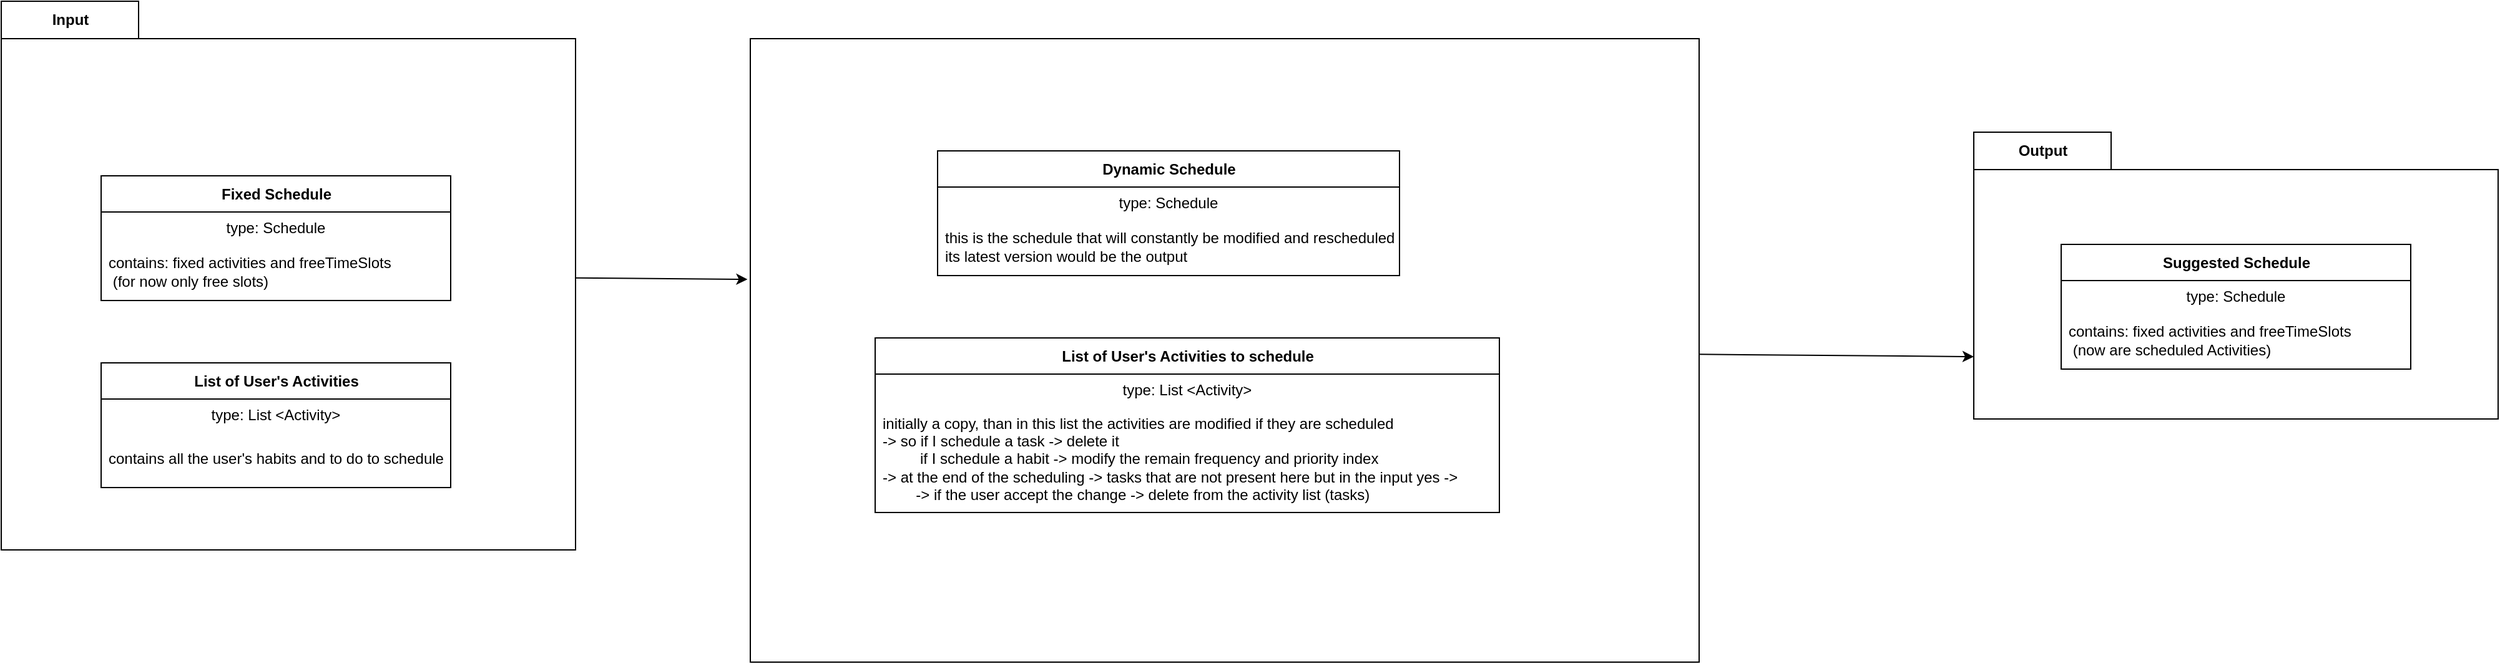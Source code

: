 <mxfile>
    <diagram id="8Gnu6wv5IqhWCvMWTSXW" name="Page-1">
        <mxGraphModel dx="499" dy="347" grid="1" gridSize="10" guides="1" tooltips="1" connect="1" arrows="1" fold="1" page="0" pageScale="1" pageWidth="850" pageHeight="1100" math="0" shadow="0">
            <root>
                <mxCell id="0"/>
                <mxCell id="1" parent="0"/>
                <mxCell id="3" value="Fixed Schedule" style="swimlane;fontStyle=1;align=center;verticalAlign=middle;childLayout=stackLayout;horizontal=1;startSize=29;horizontalStack=0;resizeParent=1;resizeParentMax=0;resizeLast=0;collapsible=0;marginBottom=0;html=1;" parent="1" vertex="1">
                    <mxGeometry x="250" y="330" width="280" height="100" as="geometry"/>
                </mxCell>
                <mxCell id="4" value="type: Schedule" style="text;html=1;strokeColor=none;fillColor=none;align=center;verticalAlign=middle;spacingLeft=4;spacingRight=4;overflow=hidden;rotatable=0;points=[[0,0.5],[1,0.5]];portConstraint=eastwest;" parent="3" vertex="1">
                    <mxGeometry y="29" width="280" height="25" as="geometry"/>
                </mxCell>
                <mxCell id="5" value="contains: fixed activities and freeTimeSlots&lt;br&gt;&amp;nbsp;(for now only free slots)" style="text;html=1;strokeColor=none;fillColor=none;align=left;verticalAlign=middle;spacingLeft=4;spacingRight=4;overflow=hidden;rotatable=0;points=[[0,0.5],[1,0.5]];portConstraint=eastwest;" parent="3" vertex="1">
                    <mxGeometry y="54" width="280" height="46" as="geometry"/>
                </mxCell>
                <mxCell id="6" value="List of User's Activities" style="swimlane;fontStyle=1;align=center;verticalAlign=middle;childLayout=stackLayout;horizontal=1;startSize=29;horizontalStack=0;resizeParent=1;resizeParentMax=0;resizeLast=0;collapsible=0;marginBottom=0;html=1;" parent="1" vertex="1">
                    <mxGeometry x="250" y="480" width="280" height="100" as="geometry"/>
                </mxCell>
                <mxCell id="7" value="type: List &amp;lt;Activity&amp;gt;" style="text;html=1;strokeColor=none;fillColor=none;align=center;verticalAlign=middle;spacingLeft=4;spacingRight=4;overflow=hidden;rotatable=0;points=[[0,0.5],[1,0.5]];portConstraint=eastwest;" parent="6" vertex="1">
                    <mxGeometry y="29" width="280" height="25" as="geometry"/>
                </mxCell>
                <mxCell id="8" value="contains all the user's habits and to do to schedule&amp;nbsp;" style="text;html=1;strokeColor=none;fillColor=none;align=left;verticalAlign=middle;spacingLeft=4;spacingRight=4;overflow=hidden;rotatable=0;points=[[0,0.5],[1,0.5]];portConstraint=eastwest;" parent="6" vertex="1">
                    <mxGeometry y="54" width="280" height="46" as="geometry"/>
                </mxCell>
                <mxCell id="9" value="List of User's Activities to schedule" style="swimlane;fontStyle=1;align=center;verticalAlign=middle;childLayout=stackLayout;horizontal=1;startSize=29;horizontalStack=0;resizeParent=1;resizeParentMax=0;resizeLast=0;collapsible=0;marginBottom=0;html=1;" parent="1" vertex="1">
                    <mxGeometry x="870" y="460" width="500" height="140" as="geometry"/>
                </mxCell>
                <mxCell id="10" value="type: List &amp;lt;Activity&amp;gt;" style="text;html=1;strokeColor=none;fillColor=none;align=center;verticalAlign=middle;spacingLeft=4;spacingRight=4;overflow=hidden;rotatable=0;points=[[0,0.5],[1,0.5]];portConstraint=eastwest;" parent="9" vertex="1">
                    <mxGeometry y="29" width="500" height="25" as="geometry"/>
                </mxCell>
                <mxCell id="11" value="initially a copy, than in this list the activities are modified if they are scheduled&lt;br&gt;-&amp;gt; so if I schedule a task -&amp;gt; delete it&lt;br&gt;&lt;span style=&quot;white-space: pre;&quot;&gt;&#9;&lt;/span&gt;&amp;nbsp;if I schedule a habit -&amp;gt; modify the remain frequency and priority index&lt;br&gt;-&amp;gt; at the end of the scheduling -&amp;gt; tasks that are not present here but in the input yes -&amp;gt;&amp;nbsp;&amp;nbsp;&lt;br&gt;&lt;span style=&quot;white-space: pre;&quot;&gt;&#9;&lt;/span&gt;-&amp;gt; if the user accept the change -&amp;gt; delete from the activity list (tasks)" style="text;html=1;strokeColor=none;fillColor=none;align=left;verticalAlign=middle;spacingLeft=4;spacingRight=4;overflow=hidden;rotatable=0;points=[[0,0.5],[1,0.5]];portConstraint=eastwest;" parent="9" vertex="1">
                    <mxGeometry y="54" width="500" height="86" as="geometry"/>
                </mxCell>
                <mxCell id="12" value="Dynamic Schedule" style="swimlane;fontStyle=1;align=center;verticalAlign=middle;childLayout=stackLayout;horizontal=1;startSize=29;horizontalStack=0;resizeParent=1;resizeParentMax=0;resizeLast=0;collapsible=0;marginBottom=0;html=1;" parent="1" vertex="1">
                    <mxGeometry x="920" y="310" width="370" height="100" as="geometry"/>
                </mxCell>
                <mxCell id="13" value="type: Schedule" style="text;html=1;strokeColor=none;fillColor=none;align=center;verticalAlign=middle;spacingLeft=4;spacingRight=4;overflow=hidden;rotatable=0;points=[[0,0.5],[1,0.5]];portConstraint=eastwest;" parent="12" vertex="1">
                    <mxGeometry y="29" width="370" height="25" as="geometry"/>
                </mxCell>
                <mxCell id="14" value="this is the schedule that will constantly be modified and rescheduled&lt;br&gt;its latest version would be the output" style="text;html=1;strokeColor=none;fillColor=none;align=left;verticalAlign=middle;spacingLeft=4;spacingRight=4;overflow=hidden;rotatable=0;points=[[0,0.5],[1,0.5]];portConstraint=eastwest;" parent="12" vertex="1">
                    <mxGeometry y="54" width="370" height="46" as="geometry"/>
                </mxCell>
                <mxCell id="25" style="edgeStyle=none;html=1;entryX=0;entryY=0;entryDx=0;entryDy=180;entryPerimeter=0;" parent="1" source="18" target="23" edge="1">
                    <mxGeometry relative="1" as="geometry"/>
                </mxCell>
                <mxCell id="18" value="" style="rounded=0;whiteSpace=wrap;html=1;fillColor=none;" parent="1" vertex="1">
                    <mxGeometry x="770" y="220" width="760" height="500" as="geometry"/>
                </mxCell>
                <mxCell id="21" style="edgeStyle=none;html=1;entryX=-0.003;entryY=0.386;entryDx=0;entryDy=0;entryPerimeter=0;" parent="1" source="19" target="18" edge="1">
                    <mxGeometry relative="1" as="geometry"/>
                </mxCell>
                <mxCell id="19" value="Input" style="shape=folder;fontStyle=1;tabWidth=110;tabHeight=30;tabPosition=left;html=1;boundedLbl=1;labelInHeader=1;container=1;collapsible=0;fillColor=none;" parent="1" vertex="1">
                    <mxGeometry x="170" y="190" width="460" height="440" as="geometry"/>
                </mxCell>
                <mxCell id="20" value="" style="html=1;strokeColor=none;resizeWidth=1;resizeHeight=1;fillColor=none;part=1;connectable=0;allowArrows=0;deletable=0;" parent="19" vertex="1">
                    <mxGeometry width="460.0" height="308" relative="1" as="geometry">
                        <mxPoint y="30" as="offset"/>
                    </mxGeometry>
                </mxCell>
                <mxCell id="23" value="Output" style="shape=folder;fontStyle=1;tabWidth=110;tabHeight=30;tabPosition=left;html=1;boundedLbl=1;labelInHeader=1;container=1;collapsible=0;fillColor=none;" parent="1" vertex="1">
                    <mxGeometry x="1750" y="295" width="420" height="230" as="geometry"/>
                </mxCell>
                <mxCell id="24" value="" style="html=1;strokeColor=none;resizeWidth=1;resizeHeight=1;fillColor=none;part=1;connectable=0;allowArrows=0;deletable=0;" parent="23" vertex="1">
                    <mxGeometry width="420" height="161" relative="1" as="geometry">
                        <mxPoint y="30" as="offset"/>
                    </mxGeometry>
                </mxCell>
                <mxCell id="15" value="Suggested Schedule" style="swimlane;fontStyle=1;align=center;verticalAlign=middle;childLayout=stackLayout;horizontal=1;startSize=29;horizontalStack=0;resizeParent=1;resizeParentMax=0;resizeLast=0;collapsible=0;marginBottom=0;html=1;" parent="23" vertex="1">
                    <mxGeometry x="70" y="90" width="280" height="100" as="geometry"/>
                </mxCell>
                <mxCell id="16" value="type: Schedule" style="text;html=1;strokeColor=none;fillColor=none;align=center;verticalAlign=middle;spacingLeft=4;spacingRight=4;overflow=hidden;rotatable=0;points=[[0,0.5],[1,0.5]];portConstraint=eastwest;" parent="15" vertex="1">
                    <mxGeometry y="29" width="280" height="25" as="geometry"/>
                </mxCell>
                <mxCell id="17" value="contains: fixed activities and freeTimeSlots&lt;br&gt;&amp;nbsp;(now are scheduled Activities)" style="text;html=1;strokeColor=none;fillColor=none;align=left;verticalAlign=middle;spacingLeft=4;spacingRight=4;overflow=hidden;rotatable=0;points=[[0,0.5],[1,0.5]];portConstraint=eastwest;" parent="15" vertex="1">
                    <mxGeometry y="54" width="280" height="46" as="geometry"/>
                </mxCell>
            </root>
        </mxGraphModel>
    </diagram>
</mxfile>